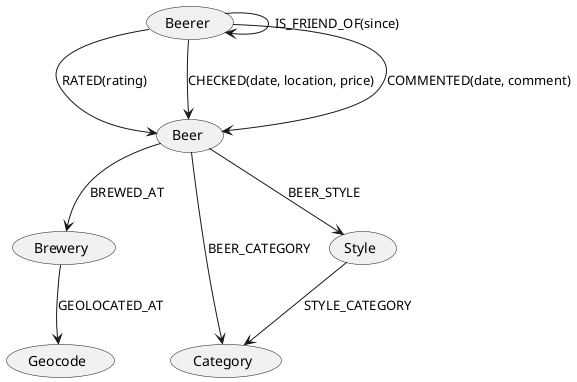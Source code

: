 @startuml openbeerdb
(Beerer) --> (Beer) : RATED(rating)
(Beerer) --> (Beer) : CHECKED(date, location, price)
(Beerer) --> (Beer) : COMMENTED(date, comment)
(Beerer) --> (Beerer) : IS_FRIEND_OF(since)
(Beer) --> (Brewery) : BREWED_AT
(Beer) --> (Category) : BEER_CATEGORY
(Beer) --> (Style) : BEER_STYLE
(Style) --> (Category) : STYLE_CATEGORY
(Brewery) --> (Geocode) : GEOLOCATED_AT
@enduml